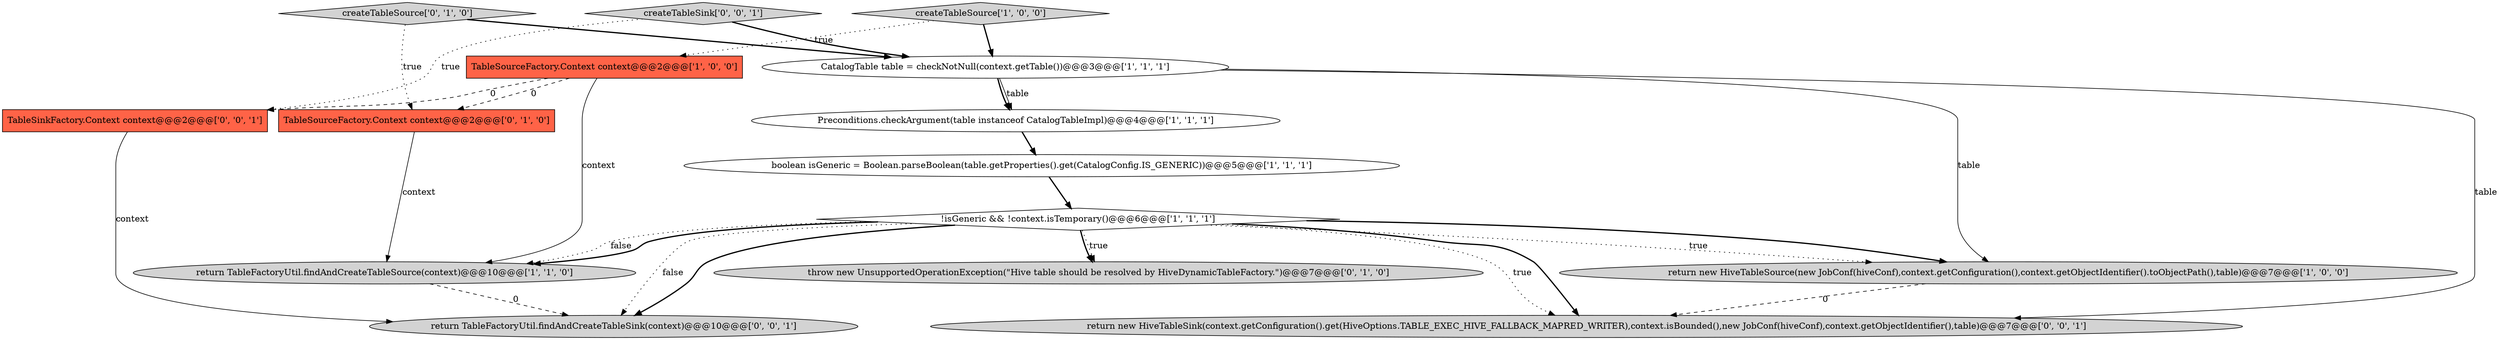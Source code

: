 digraph {
0 [style = filled, label = "return new HiveTableSource(new JobConf(hiveConf),context.getConfiguration(),context.getObjectIdentifier().toObjectPath(),table)@@@7@@@['1', '0', '0']", fillcolor = lightgray, shape = ellipse image = "AAA0AAABBB1BBB"];
10 [style = filled, label = "throw new UnsupportedOperationException(\"Hive table should be resolved by HiveDynamicTableFactory.\")@@@7@@@['0', '1', '0']", fillcolor = lightgray, shape = ellipse image = "AAA0AAABBB2BBB"];
1 [style = filled, label = "createTableSource['1', '0', '0']", fillcolor = lightgray, shape = diamond image = "AAA0AAABBB1BBB"];
12 [style = filled, label = "return new HiveTableSink(context.getConfiguration().get(HiveOptions.TABLE_EXEC_HIVE_FALLBACK_MAPRED_WRITER),context.isBounded(),new JobConf(hiveConf),context.getObjectIdentifier(),table)@@@7@@@['0', '0', '1']", fillcolor = lightgray, shape = ellipse image = "AAA0AAABBB3BBB"];
11 [style = filled, label = "TableSinkFactory.Context context@@@2@@@['0', '0', '1']", fillcolor = tomato, shape = box image = "AAA0AAABBB3BBB"];
4 [style = filled, label = "Preconditions.checkArgument(table instanceof CatalogTableImpl)@@@4@@@['1', '1', '1']", fillcolor = white, shape = ellipse image = "AAA0AAABBB1BBB"];
7 [style = filled, label = "TableSourceFactory.Context context@@@2@@@['1', '0', '0']", fillcolor = tomato, shape = box image = "AAA1AAABBB1BBB"];
13 [style = filled, label = "createTableSink['0', '0', '1']", fillcolor = lightgray, shape = diamond image = "AAA0AAABBB3BBB"];
9 [style = filled, label = "createTableSource['0', '1', '0']", fillcolor = lightgray, shape = diamond image = "AAA0AAABBB2BBB"];
14 [style = filled, label = "return TableFactoryUtil.findAndCreateTableSink(context)@@@10@@@['0', '0', '1']", fillcolor = lightgray, shape = ellipse image = "AAA0AAABBB3BBB"];
5 [style = filled, label = "boolean isGeneric = Boolean.parseBoolean(table.getProperties().get(CatalogConfig.IS_GENERIC))@@@5@@@['1', '1', '1']", fillcolor = white, shape = ellipse image = "AAA0AAABBB1BBB"];
2 [style = filled, label = "return TableFactoryUtil.findAndCreateTableSource(context)@@@10@@@['1', '1', '0']", fillcolor = lightgray, shape = ellipse image = "AAA0AAABBB1BBB"];
6 [style = filled, label = "!isGeneric && !context.isTemporary()@@@6@@@['1', '1', '1']", fillcolor = white, shape = diamond image = "AAA0AAABBB1BBB"];
3 [style = filled, label = "CatalogTable table = checkNotNull(context.getTable())@@@3@@@['1', '1', '1']", fillcolor = white, shape = ellipse image = "AAA0AAABBB1BBB"];
8 [style = filled, label = "TableSourceFactory.Context context@@@2@@@['0', '1', '0']", fillcolor = tomato, shape = box image = "AAA1AAABBB2BBB"];
8->2 [style = solid, label="context"];
6->2 [style = dotted, label="false"];
7->8 [style = dashed, label="0"];
1->3 [style = bold, label=""];
7->11 [style = dashed, label="0"];
6->0 [style = bold, label=""];
0->12 [style = dashed, label="0"];
3->4 [style = bold, label=""];
6->14 [style = dotted, label="false"];
3->0 [style = solid, label="table"];
3->12 [style = solid, label="table"];
6->2 [style = bold, label=""];
1->7 [style = dotted, label="true"];
6->14 [style = bold, label=""];
6->10 [style = dotted, label="true"];
11->14 [style = solid, label="context"];
9->8 [style = dotted, label="true"];
5->6 [style = bold, label=""];
13->3 [style = bold, label=""];
7->2 [style = solid, label="context"];
2->14 [style = dashed, label="0"];
6->10 [style = bold, label=""];
3->4 [style = solid, label="table"];
9->3 [style = bold, label=""];
13->11 [style = dotted, label="true"];
6->12 [style = dotted, label="true"];
6->0 [style = dotted, label="true"];
4->5 [style = bold, label=""];
6->12 [style = bold, label=""];
}
